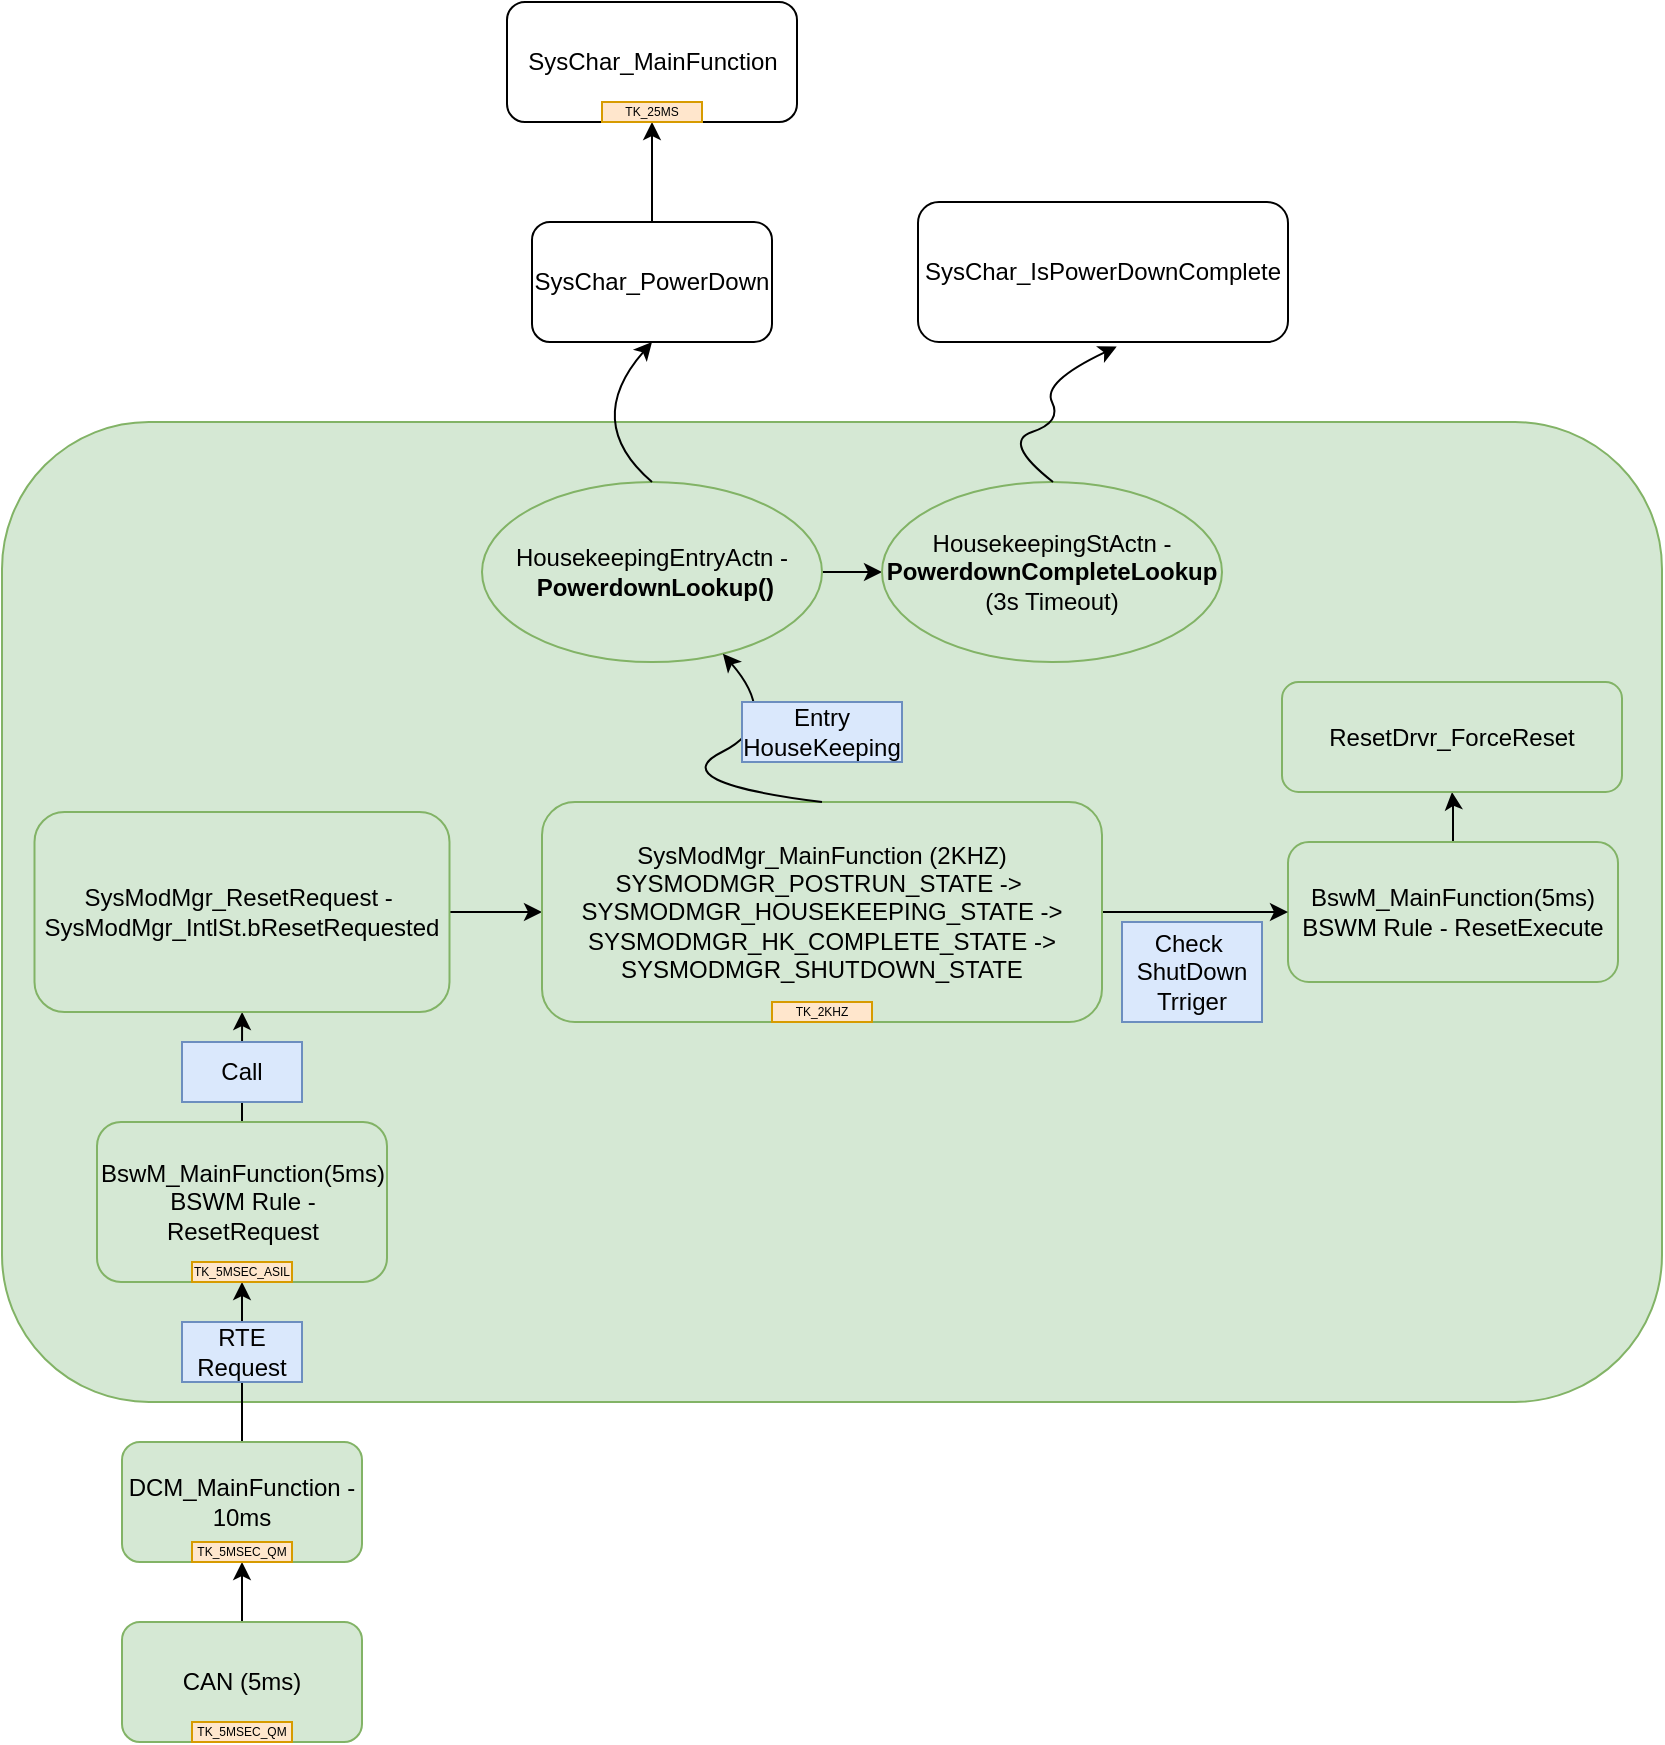<mxfile version="21.2.1" type="github">
  <diagram id="q7R7ZpNG9PPQRxhQZXBu" name="第 1 页">
    <mxGraphModel dx="705" dy="1414" grid="1" gridSize="10" guides="1" tooltips="1" connect="1" arrows="1" fold="1" page="1" pageScale="1" pageWidth="850" pageHeight="1100" math="0" shadow="0">
      <root>
        <mxCell id="0" />
        <mxCell id="1" parent="0" />
        <mxCell id="eVWi-_8oN8htNleErUdb-30" value="" style="rounded=1;whiteSpace=wrap;html=1;fontSize=6;textOpacity=0;fillColor=#d5e8d4;strokeColor=#82b366;" parent="1" vertex="1">
          <mxGeometry x="110" y="140" width="830" height="490" as="geometry" />
        </mxCell>
        <mxCell id="eVWi-_8oN8htNleErUdb-2" value="" style="edgeStyle=orthogonalEdgeStyle;rounded=0;orthogonalLoop=1;jettySize=auto;html=1;" parent="1" source="ki6q88_51caTdd5Ug6VP-1" target="ki6q88_51caTdd5Ug6VP-2" edge="1">
          <mxGeometry relative="1" as="geometry" />
        </mxCell>
        <mxCell id="ki6q88_51caTdd5Ug6VP-1" value="DCM_MainFunction - 10ms" style="rounded=1;whiteSpace=wrap;html=1;fillColor=#d5e8d4;strokeColor=#82b366;" parent="1" vertex="1">
          <mxGeometry x="170" y="650" width="120" height="60" as="geometry" />
        </mxCell>
        <mxCell id="eVWi-_8oN8htNleErUdb-6" value="" style="edgeStyle=orthogonalEdgeStyle;rounded=0;orthogonalLoop=1;jettySize=auto;html=1;" parent="1" source="ki6q88_51caTdd5Ug6VP-2" target="eVWi-_8oN8htNleErUdb-4" edge="1">
          <mxGeometry relative="1" as="geometry" />
        </mxCell>
        <mxCell id="ki6q88_51caTdd5Ug6VP-2" value="BswM_MainFunction(5ms)&lt;br&gt;BSWM Rule - ResetRequest&lt;br&gt;" style="rounded=1;whiteSpace=wrap;html=1;fillColor=#d5e8d4;strokeColor=#82b366;" parent="1" vertex="1">
          <mxGeometry x="157.5" y="490" width="145" height="80" as="geometry" />
        </mxCell>
        <mxCell id="eVWi-_8oN8htNleErUdb-7" value="" style="edgeStyle=orthogonalEdgeStyle;rounded=0;orthogonalLoop=1;jettySize=auto;html=1;" parent="1" source="ki6q88_51caTdd5Ug6VP-3" target="eVWi-_8oN8htNleErUdb-5" edge="1">
          <mxGeometry relative="1" as="geometry" />
        </mxCell>
        <mxCell id="ki6q88_51caTdd5Ug6VP-3" value="BswM_MainFunction(5ms)&lt;br&gt;BSWM Rule - ResetExecute" style="rounded=1;whiteSpace=wrap;html=1;fillColor=#d5e8d4;strokeColor=#82b366;" parent="1" vertex="1">
          <mxGeometry x="753" y="350" width="165" height="70" as="geometry" />
        </mxCell>
        <mxCell id="eVWi-_8oN8htNleErUdb-1" value="" style="edgeStyle=orthogonalEdgeStyle;rounded=0;orthogonalLoop=1;jettySize=auto;html=1;" parent="1" source="ki6q88_51caTdd5Ug6VP-4" target="ki6q88_51caTdd5Ug6VP-1" edge="1">
          <mxGeometry relative="1" as="geometry" />
        </mxCell>
        <mxCell id="ki6q88_51caTdd5Ug6VP-4" value="CAN (5ms)" style="rounded=1;whiteSpace=wrap;html=1;fillColor=#d5e8d4;strokeColor=#82b366;" parent="1" vertex="1">
          <mxGeometry x="170" y="740" width="120" height="60" as="geometry" />
        </mxCell>
        <mxCell id="eVWi-_8oN8htNleErUdb-14" value="" style="edgeStyle=orthogonalEdgeStyle;rounded=0;orthogonalLoop=1;jettySize=auto;html=1;" parent="1" source="eVWi-_8oN8htNleErUdb-4" target="eVWi-_8oN8htNleErUdb-8" edge="1">
          <mxGeometry relative="1" as="geometry" />
        </mxCell>
        <mxCell id="eVWi-_8oN8htNleErUdb-4" value="SysModMgr_ResetRequest -&amp;nbsp;&lt;br&gt;SysModMgr_IntlSt.bResetRequested" style="rounded=1;whiteSpace=wrap;html=1;fillColor=#d5e8d4;strokeColor=#82b366;" parent="1" vertex="1">
          <mxGeometry x="126.25" y="335" width="207.5" height="100" as="geometry" />
        </mxCell>
        <mxCell id="eVWi-_8oN8htNleErUdb-5" value="ResetDrvr_ForceReset" style="rounded=1;whiteSpace=wrap;html=1;fillColor=#d5e8d4;strokeColor=#82b366;" parent="1" vertex="1">
          <mxGeometry x="750" y="270" width="170" height="55" as="geometry" />
        </mxCell>
        <mxCell id="eVWi-_8oN8htNleErUdb-18" value="" style="edgeStyle=orthogonalEdgeStyle;rounded=0;orthogonalLoop=1;jettySize=auto;html=1;" parent="1" source="eVWi-_8oN8htNleErUdb-8" target="ki6q88_51caTdd5Ug6VP-3" edge="1">
          <mxGeometry relative="1" as="geometry" />
        </mxCell>
        <mxCell id="eVWi-_8oN8htNleErUdb-8" value="&lt;div&gt;SysModMgr_MainFunction (2KHZ)&lt;/div&gt;&lt;div&gt;SYSMODMGR_POSTRUN_STATE -&amp;gt;&amp;nbsp;&lt;/div&gt;&lt;div&gt;SYSMODMGR_HOUSEKEEPING_STATE -&amp;gt;&lt;/div&gt;&lt;div&gt;SYSMODMGR_HK_COMPLETE_STATE -&amp;gt;&lt;/div&gt;&lt;div&gt;SYSMODMGR_SHUTDOWN_STATE&lt;/div&gt;" style="rounded=1;whiteSpace=wrap;html=1;fillColor=#d5e8d4;strokeColor=#82b366;" parent="1" vertex="1">
          <mxGeometry x="380" y="330" width="280" height="110" as="geometry" />
        </mxCell>
        <mxCell id="eVWi-_8oN8htNleErUdb-11" value="TK_5MSEC_QM" style="text;html=1;strokeColor=#d79b00;fillColor=#ffe6cc;align=center;verticalAlign=middle;whiteSpace=wrap;rounded=0;fontSize=6;" parent="1" vertex="1">
          <mxGeometry x="205" y="700" width="50" height="10" as="geometry" />
        </mxCell>
        <mxCell id="eVWi-_8oN8htNleErUdb-13" value="TK_5MSEC_ASIL" style="text;html=1;strokeColor=#d79b00;fillColor=#ffe6cc;align=center;verticalAlign=middle;whiteSpace=wrap;rounded=0;fontSize=6;" parent="1" vertex="1">
          <mxGeometry x="205" y="560" width="50" height="10" as="geometry" />
        </mxCell>
        <mxCell id="eVWi-_8oN8htNleErUdb-19" value="Check&amp;nbsp; ShutDown Trriger" style="text;html=1;strokeColor=#6c8ebf;fillColor=#dae8fc;align=center;verticalAlign=middle;whiteSpace=wrap;rounded=0;" parent="1" vertex="1">
          <mxGeometry x="670" y="390" width="70" height="50" as="geometry" />
        </mxCell>
        <mxCell id="eVWi-_8oN8htNleErUdb-22" value="" style="edgeStyle=orthogonalEdgeStyle;rounded=0;orthogonalLoop=1;jettySize=auto;html=1;strokeWidth=1;" parent="1" source="eVWi-_8oN8htNleErUdb-20" target="eVWi-_8oN8htNleErUdb-21" edge="1">
          <mxGeometry relative="1" as="geometry" />
        </mxCell>
        <mxCell id="eVWi-_8oN8htNleErUdb-20" value="HousekeepingEntryActn -&amp;nbsp;&lt;b&gt;PowerdownLookup()&lt;/b&gt;" style="ellipse;whiteSpace=wrap;html=1;fillColor=#d5e8d4;strokeColor=#82b366;" parent="1" vertex="1">
          <mxGeometry x="350" y="170" width="170" height="90" as="geometry" />
        </mxCell>
        <mxCell id="eVWi-_8oN8htNleErUdb-21" value="HousekeepingStActn -&lt;b&gt;PowerdownCompleteLookup&lt;/b&gt;&lt;br&gt;(3s Timeout)" style="ellipse;whiteSpace=wrap;html=1;fillColor=#d5e8d4;strokeColor=#82b366;" parent="1" vertex="1">
          <mxGeometry x="550" y="170" width="170" height="90" as="geometry" />
        </mxCell>
        <mxCell id="eVWi-_8oN8htNleErUdb-23" value="" style="curved=1;endArrow=classic;html=1;rounded=0;strokeWidth=1;exitX=0.5;exitY=0;exitDx=0;exitDy=0;" parent="1" source="eVWi-_8oN8htNleErUdb-8" target="eVWi-_8oN8htNleErUdb-20" edge="1">
          <mxGeometry width="50" height="50" relative="1" as="geometry">
            <mxPoint x="500" y="340" as="sourcePoint" />
            <mxPoint x="550" y="290" as="targetPoint" />
            <Array as="points">
              <mxPoint x="440" y="320" />
              <mxPoint x="500" y="290" />
            </Array>
          </mxGeometry>
        </mxCell>
        <mxCell id="eVWi-_8oN8htNleErUdb-24" value="Entry HouseKeeping" style="text;html=1;strokeColor=#6c8ebf;fillColor=#dae8fc;align=center;verticalAlign=middle;whiteSpace=wrap;rounded=0;" parent="1" vertex="1">
          <mxGeometry x="480" y="280" width="80" height="30" as="geometry" />
        </mxCell>
        <mxCell id="eVWi-_8oN8htNleErUdb-25" value="RTE Request" style="text;html=1;strokeColor=#6c8ebf;fillColor=#dae8fc;align=center;verticalAlign=middle;whiteSpace=wrap;rounded=0;" parent="1" vertex="1">
          <mxGeometry x="200" y="590" width="60" height="30" as="geometry" />
        </mxCell>
        <mxCell id="eVWi-_8oN8htNleErUdb-27" value="TK_5MSEC_QM" style="text;html=1;strokeColor=#d79b00;fillColor=#ffe6cc;align=center;verticalAlign=middle;whiteSpace=wrap;rounded=0;fontSize=6;" parent="1" vertex="1">
          <mxGeometry x="205" y="790" width="50" height="10" as="geometry" />
        </mxCell>
        <mxCell id="eVWi-_8oN8htNleErUdb-28" value="TK_2KHZ" style="text;html=1;strokeColor=#d79b00;fillColor=#ffe6cc;align=center;verticalAlign=middle;whiteSpace=wrap;rounded=0;fontSize=6;" parent="1" vertex="1">
          <mxGeometry x="495" y="430" width="50" height="10" as="geometry" />
        </mxCell>
        <mxCell id="eVWi-_8oN8htNleErUdb-29" value="Call" style="text;html=1;strokeColor=#6c8ebf;fillColor=#dae8fc;align=center;verticalAlign=middle;whiteSpace=wrap;rounded=0;" parent="1" vertex="1">
          <mxGeometry x="200" y="450" width="60" height="30" as="geometry" />
        </mxCell>
        <mxCell id="vbm8HDpEfsGV-kpoBrKE-6" value="" style="edgeStyle=orthogonalEdgeStyle;rounded=0;orthogonalLoop=1;jettySize=auto;html=1;" edge="1" parent="1" source="vbm8HDpEfsGV-kpoBrKE-1" target="vbm8HDpEfsGV-kpoBrKE-3">
          <mxGeometry relative="1" as="geometry" />
        </mxCell>
        <mxCell id="vbm8HDpEfsGV-kpoBrKE-1" value="SysChar_PowerDown" style="rounded=1;whiteSpace=wrap;html=1;" vertex="1" parent="1">
          <mxGeometry x="375" y="40" width="120" height="60" as="geometry" />
        </mxCell>
        <mxCell id="vbm8HDpEfsGV-kpoBrKE-2" value="SysChar_MainFunction" style="rounded=1;whiteSpace=wrap;html=1;" vertex="1" parent="1">
          <mxGeometry x="362.5" y="-70" width="145" height="60" as="geometry" />
        </mxCell>
        <mxCell id="vbm8HDpEfsGV-kpoBrKE-3" value="TK_25MS" style="text;html=1;strokeColor=#d79b00;fillColor=#ffe6cc;align=center;verticalAlign=middle;whiteSpace=wrap;rounded=0;fontSize=6;" vertex="1" parent="1">
          <mxGeometry x="410" y="-20" width="50" height="10" as="geometry" />
        </mxCell>
        <mxCell id="vbm8HDpEfsGV-kpoBrKE-4" value="" style="curved=1;endArrow=classic;html=1;rounded=0;exitX=0.5;exitY=0;exitDx=0;exitDy=0;entryX=0.5;entryY=1;entryDx=0;entryDy=0;" edge="1" parent="1" source="eVWi-_8oN8htNleErUdb-20" target="vbm8HDpEfsGV-kpoBrKE-1">
          <mxGeometry width="50" height="50" relative="1" as="geometry">
            <mxPoint x="470" y="110" as="sourcePoint" />
            <mxPoint x="520" y="60" as="targetPoint" />
            <Array as="points">
              <mxPoint x="400" y="140" />
            </Array>
          </mxGeometry>
        </mxCell>
        <mxCell id="vbm8HDpEfsGV-kpoBrKE-7" value="SysChar_IsPowerDownComplete" style="rounded=1;whiteSpace=wrap;html=1;" vertex="1" parent="1">
          <mxGeometry x="568" y="30" width="185" height="70" as="geometry" />
        </mxCell>
        <mxCell id="vbm8HDpEfsGV-kpoBrKE-8" value="" style="curved=1;endArrow=classic;html=1;rounded=0;entryX=0.537;entryY=1.033;entryDx=0;entryDy=0;entryPerimeter=0;" edge="1" parent="1" target="vbm8HDpEfsGV-kpoBrKE-7">
          <mxGeometry width="50" height="50" relative="1" as="geometry">
            <mxPoint x="635.5" y="170" as="sourcePoint" />
            <mxPoint x="685.5" y="120" as="targetPoint" />
            <Array as="points">
              <mxPoint x="610" y="150" />
              <mxPoint x="640" y="140" />
              <mxPoint x="630" y="120" />
            </Array>
          </mxGeometry>
        </mxCell>
      </root>
    </mxGraphModel>
  </diagram>
</mxfile>
